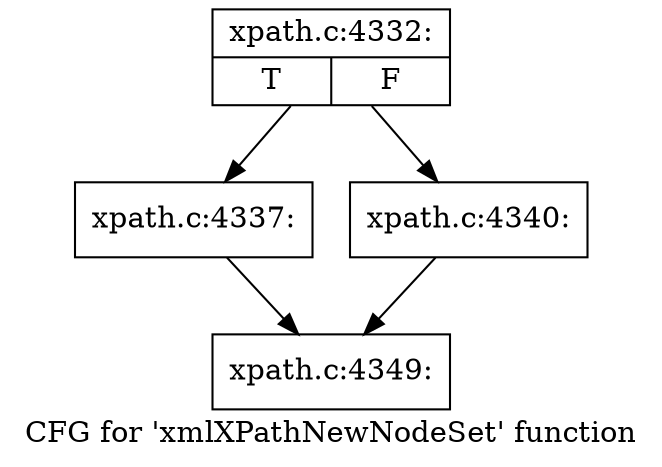digraph "CFG for 'xmlXPathNewNodeSet' function" {
	label="CFG for 'xmlXPathNewNodeSet' function";

	Node0x4814bc0 [shape=record,label="{xpath.c:4332:|{<s0>T|<s1>F}}"];
	Node0x4814bc0 -> Node0x4814d80;
	Node0x4814bc0 -> Node0x4815770;
	Node0x4814d80 [shape=record,label="{xpath.c:4337:}"];
	Node0x4814d80 -> Node0x4814e40;
	Node0x4815770 [shape=record,label="{xpath.c:4340:}"];
	Node0x4815770 -> Node0x4814e40;
	Node0x4814e40 [shape=record,label="{xpath.c:4349:}"];
}

